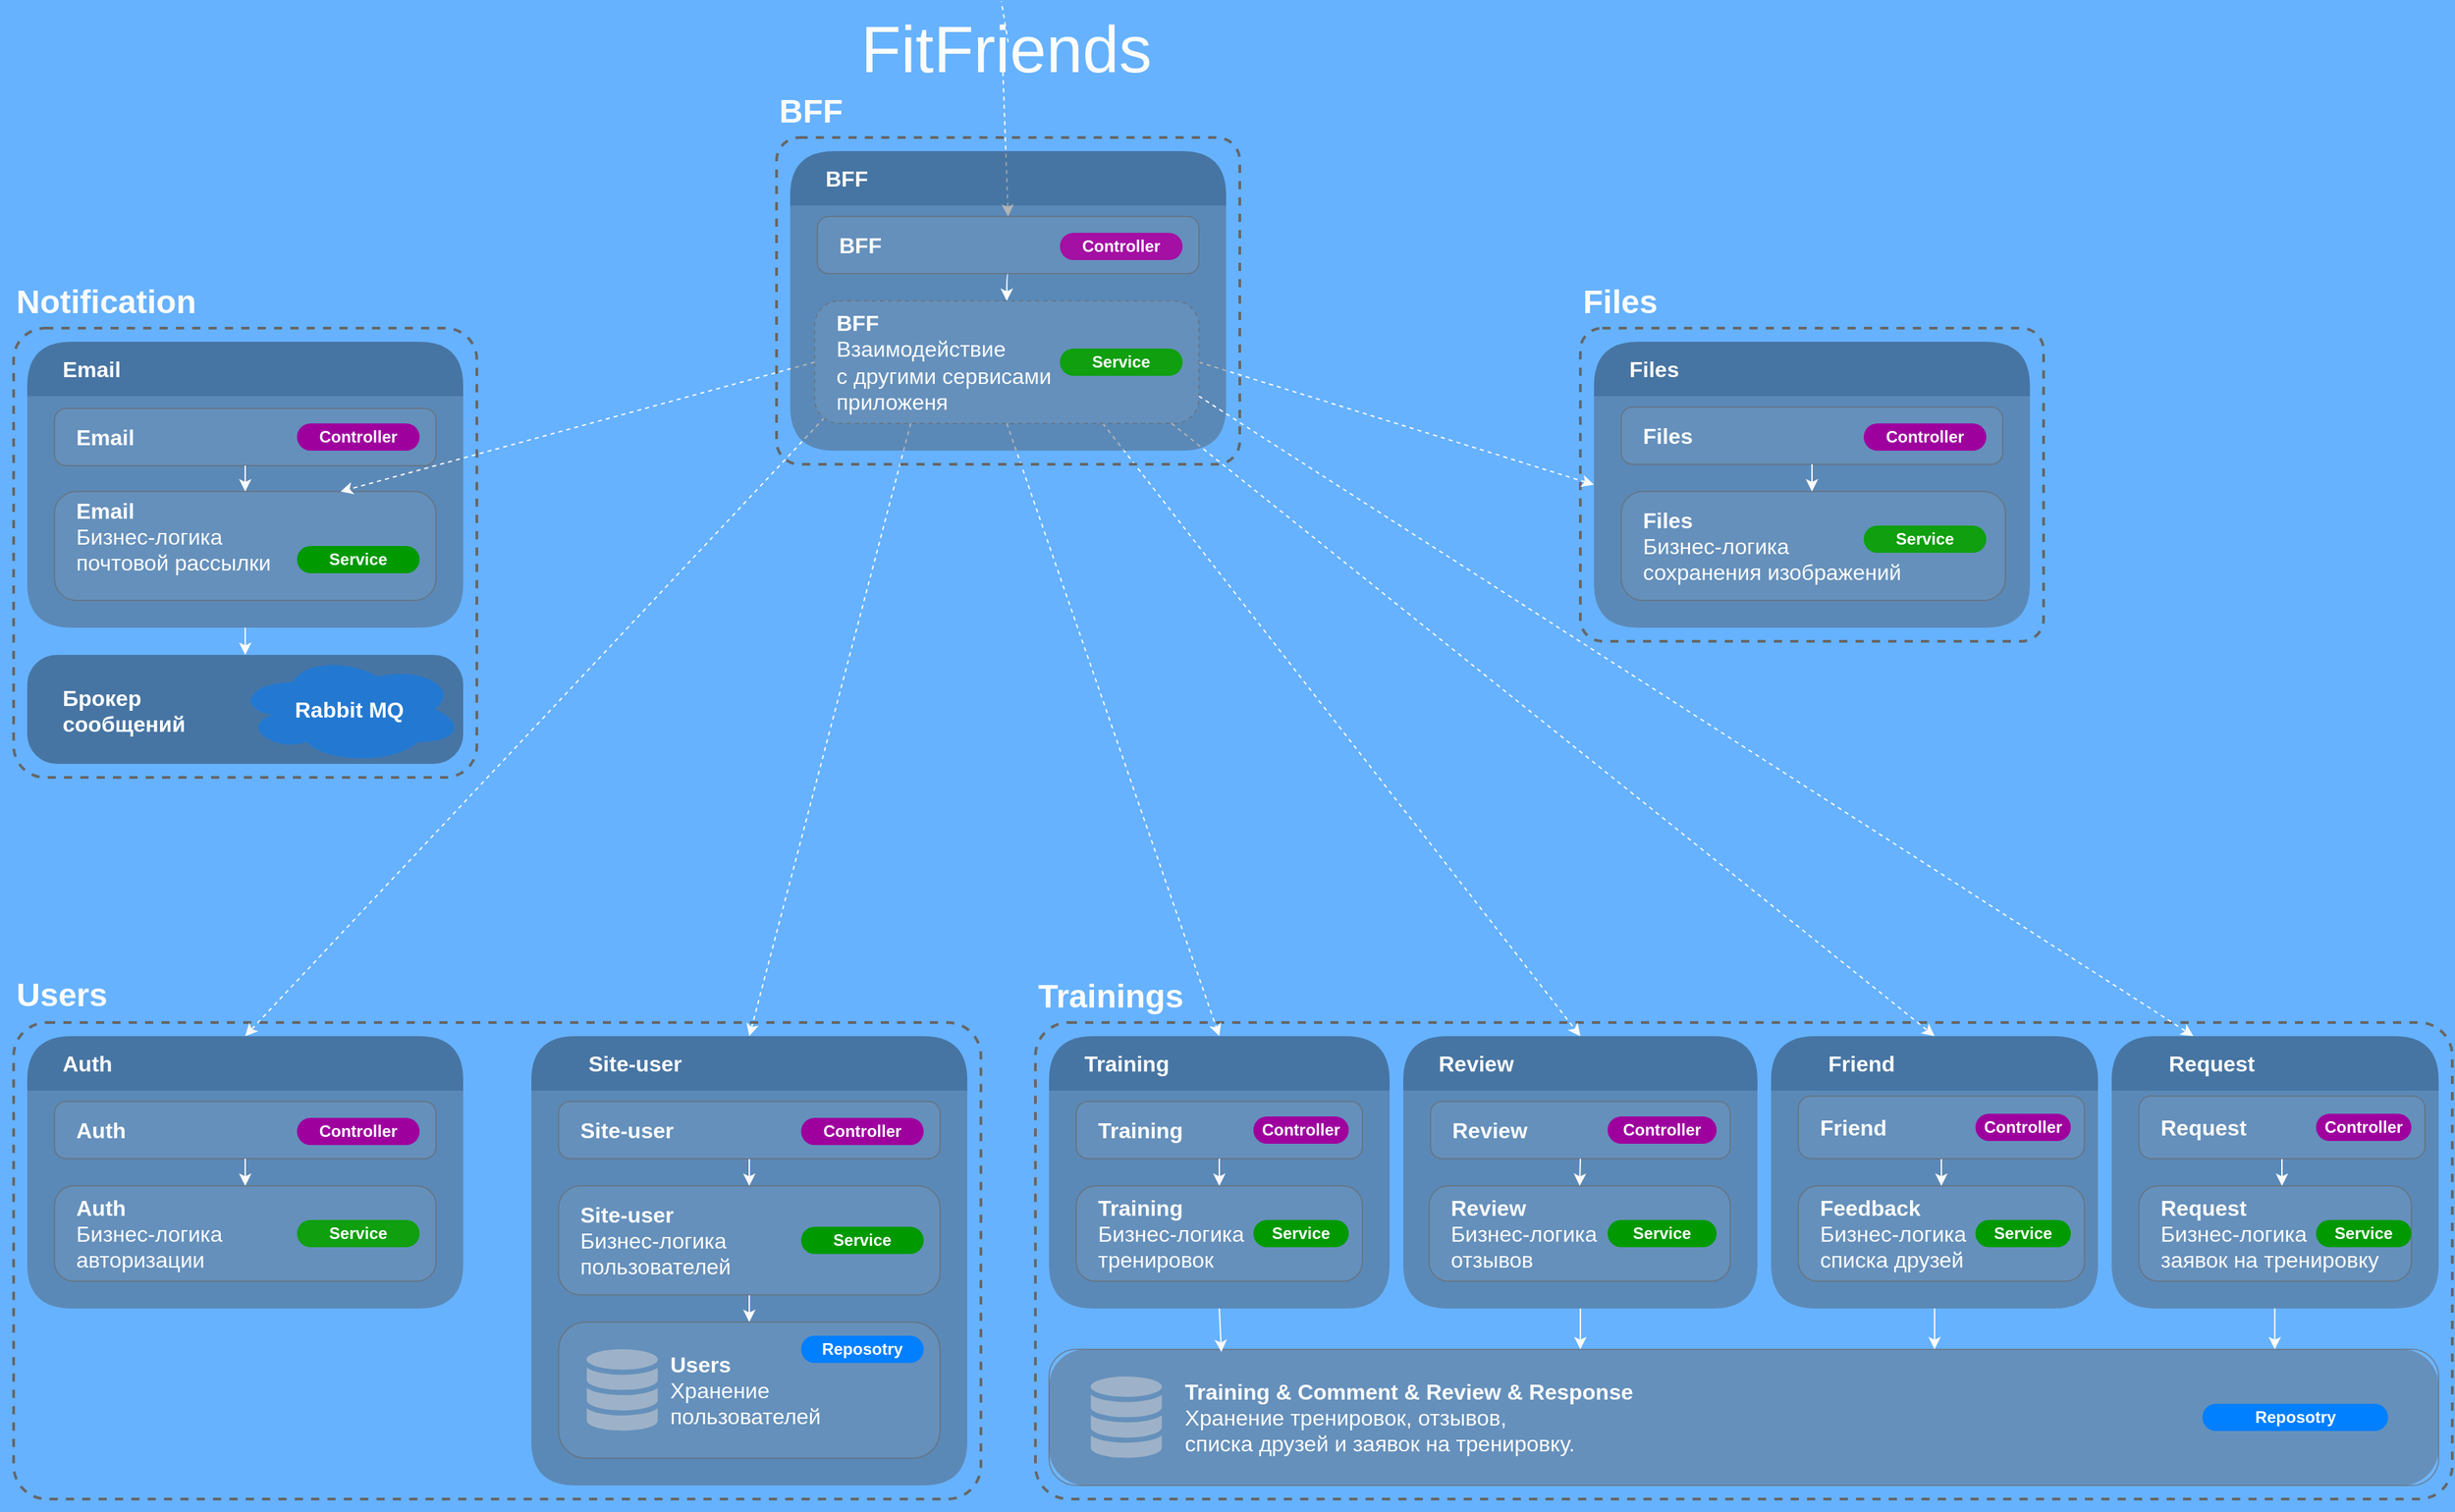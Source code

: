 <mxfile version="20.5.3" type="embed"><diagram id="QVUzid1m6UFfnPe9JsCl" name="Страница 1"><mxGraphModel dx="1214" dy="725" grid="1" gridSize="10" guides="1" tooltips="1" connect="1" arrows="1" fold="1" page="1" pageScale="1" pageWidth="827" pageHeight="1169" background="#66B2FF" math="0" shadow="0"><root><mxCell id="0"/><mxCell id="1" parent="0"/><mxCell id="qlJqQ7ePNrHaWUw7kzsz-60" value="" style="rounded=1;whiteSpace=wrap;html=1;dashed=1;arcSize=7;shadow=0;fillColor=none;strokeColor=#666666;fillOpacity=20;strokeWidth=2;" parent="1" vertex="1"><mxGeometry x="1520" y="330" width="340" height="230" as="geometry"/></mxCell><mxCell id="qlJqQ7ePNrHaWUw7kzsz-31" value="" style="rounded=1;whiteSpace=wrap;html=1;dashed=1;arcSize=7;shadow=0;fillColor=none;strokeColor=#666666;fillOpacity=20;strokeWidth=2;" parent="1" vertex="1"><mxGeometry x="1120" y="840" width="1040" height="350" as="geometry"/></mxCell><mxCell id="qlJqQ7ePNrHaWUw7kzsz-33" value="&lt;font style=&quot;font-size: 16px;&quot; color=&quot;#fcfcfc&quot;&gt;Training&lt;/font&gt;" style="swimlane;whiteSpace=wrap;html=1;rounded=1;arcSize=27;startSize=40;swimlaneLine=1;fillOpacity=100;fillStyle=solid;fillColor=#1A1A1A;noLabel=0;container=0;collapsible=0;backgroundOutline=0;comic=0;sketch=0;glass=0;swimlaneFillColor=#4D4D4D;strokeColor=none;opacity=40;shadow=0;align=left;spacingLeft=24;fontColor=default;gradientColor=none;" parent="1" vertex="1"><mxGeometry x="1130" y="850" width="250" height="200" as="geometry"><mxRectangle x="130" y="310" width="140" height="30" as="alternateBounds"/></mxGeometry></mxCell><mxCell id="qlJqQ7ePNrHaWUw7kzsz-37" value="&lt;span style=&quot;font-size: 16px; font-weight: 700;&quot;&gt;Training&lt;/span&gt;&lt;span style=&quot;font-size: 16px;&quot;&gt;&lt;br&gt;Бизнес-логика&lt;br&gt;тренировок&lt;br&gt;&lt;/span&gt;" style="rounded=1;whiteSpace=wrap;html=1;shadow=0;glass=0;comic=0;sketch=0;fillStyle=solid;strokeColor=#696969;fontColor=#FCFCFC;fillColor=#FFFFFF;gradientColor=none;fillOpacity=10;arcSize=20;opacity=60;align=left;spacing=16;" parent="qlJqQ7ePNrHaWUw7kzsz-33" vertex="1"><mxGeometry x="20" y="110" width="210" height="70" as="geometry"/></mxCell><mxCell id="qlJqQ7ePNrHaWUw7kzsz-34" value="&lt;span style=&quot;font-size: 16px; font-weight: 700;&quot;&gt;Training&lt;/span&gt;" style="rounded=1;whiteSpace=wrap;html=1;shadow=0;glass=0;comic=0;sketch=0;fillStyle=solid;strokeColor=#696969;fontColor=#FCFCFC;fillColor=#FFFFFF;gradientColor=none;fillOpacity=10;arcSize=20;opacity=60;align=left;spacing=16;" parent="qlJqQ7ePNrHaWUw7kzsz-33" vertex="1"><mxGeometry x="20" y="48" width="210" height="42" as="geometry"/></mxCell><mxCell id="qlJqQ7ePNrHaWUw7kzsz-35" value="&lt;font size=&quot;1&quot; color=&quot;#ffffff&quot;&gt;&lt;b style=&quot;font-size: 12px;&quot;&gt;Controller&lt;/b&gt;&lt;/font&gt;" style="rounded=1;whiteSpace=wrap;html=1;shadow=0;glass=0;comic=0;sketch=0;fillStyle=solid;strokeColor=none;fillColor=#9E009E;arcSize=50;fillOpacity=100;" parent="qlJqQ7ePNrHaWUw7kzsz-33" vertex="1"><mxGeometry x="150" y="59" width="70" height="20" as="geometry"/></mxCell><mxCell id="qlJqQ7ePNrHaWUw7kzsz-36" value="&lt;font size=&quot;1&quot; color=&quot;#ffffff&quot;&gt;&lt;b style=&quot;font-size: 12px;&quot;&gt;Service&lt;/b&gt;&lt;/font&gt;" style="rounded=1;whiteSpace=wrap;html=1;shadow=0;glass=0;comic=0;sketch=0;fillStyle=solid;strokeColor=none;fillColor=#009900;arcSize=50;fillOpacity=100;" parent="qlJqQ7ePNrHaWUw7kzsz-33" vertex="1"><mxGeometry x="150" y="135" width="70" height="20" as="geometry"/></mxCell><mxCell id="qlJqQ7ePNrHaWUw7kzsz-76" style="edgeStyle=orthogonalEdgeStyle;curved=1;jumpStyle=arc;orthogonalLoop=1;jettySize=auto;html=1;exitX=0.5;exitY=1;exitDx=0;exitDy=0;strokeColor=#FAFAFA;fontSize=16;fontColor=#FFFFFF;" parent="qlJqQ7ePNrHaWUw7kzsz-33" source="qlJqQ7ePNrHaWUw7kzsz-34" target="qlJqQ7ePNrHaWUw7kzsz-37" edge="1"><mxGeometry relative="1" as="geometry"/></mxCell><mxCell id="qlJqQ7ePNrHaWUw7kzsz-11" value="" style="rounded=1;whiteSpace=wrap;html=1;dashed=1;arcSize=7;shadow=0;fillColor=none;strokeColor=#666666;fillOpacity=20;strokeWidth=2;" parent="1" vertex="1"><mxGeometry x="370" y="840" width="710" height="350" as="geometry"/></mxCell><mxCell id="qlJqQ7ePNrHaWUw7kzsz-12" value="&lt;font style=&quot;font-size: 16px;&quot; color=&quot;#fcfcfc&quot;&gt;Auth&lt;/font&gt;" style="swimlane;whiteSpace=wrap;html=1;rounded=1;arcSize=27;startSize=40;swimlaneLine=1;fillOpacity=100;fillStyle=solid;fillColor=#1A1A1A;noLabel=0;container=0;collapsible=0;backgroundOutline=0;comic=0;sketch=0;glass=0;gradientColor=none;swimlaneFillColor=#4D4D4D;strokeColor=none;opacity=40;shadow=0;align=left;spacingLeft=24;" parent="1" vertex="1"><mxGeometry x="380" y="850" width="320" height="200" as="geometry"><mxRectangle x="130" y="310" width="140" height="30" as="alternateBounds"/></mxGeometry></mxCell><mxCell id="qlJqQ7ePNrHaWUw7kzsz-13" value="&lt;font style=&quot;font-size: 16px;&quot;&gt;&lt;b&gt;Auth&lt;/b&gt;&lt;span style=&quot;font-size: 14px;&quot;&gt;&lt;br&gt;&lt;/span&gt;&lt;/font&gt;" style="rounded=1;whiteSpace=wrap;html=1;shadow=0;glass=0;comic=0;sketch=0;fillStyle=solid;strokeColor=#696969;fontColor=#FCFCFC;fillColor=#FFFFFF;gradientColor=none;fillOpacity=10;arcSize=20;opacity=60;align=left;spacing=16;" parent="qlJqQ7ePNrHaWUw7kzsz-12" vertex="1"><mxGeometry x="20" y="48" width="280" height="42" as="geometry"/></mxCell><mxCell id="qlJqQ7ePNrHaWUw7kzsz-14" value="&lt;font size=&quot;1&quot; color=&quot;#ffffff&quot;&gt;&lt;b style=&quot;font-size: 12px;&quot;&gt;Controller&lt;/b&gt;&lt;/font&gt;" style="rounded=1;whiteSpace=wrap;html=1;shadow=0;glass=0;comic=0;sketch=0;fillStyle=solid;strokeColor=none;fillColor=#9E009E;arcSize=50;fillOpacity=100;" parent="qlJqQ7ePNrHaWUw7kzsz-12" vertex="1"><mxGeometry x="198" y="60" width="90" height="20" as="geometry"/></mxCell><mxCell id="qlJqQ7ePNrHaWUw7kzsz-15" value="&lt;font size=&quot;1&quot; color=&quot;#ffffff&quot;&gt;&lt;b style=&quot;font-size: 12px;&quot;&gt;Service&lt;/b&gt;&lt;/font&gt;" style="rounded=1;whiteSpace=wrap;html=1;shadow=0;glass=0;comic=0;sketch=0;fillStyle=solid;strokeColor=none;fillColor=#009900;arcSize=50;fillOpacity=100;" parent="qlJqQ7ePNrHaWUw7kzsz-12" vertex="1"><mxGeometry x="198" y="135" width="90" height="20" as="geometry"/></mxCell><mxCell id="qlJqQ7ePNrHaWUw7kzsz-77" style="edgeStyle=orthogonalEdgeStyle;curved=1;jumpStyle=arc;orthogonalLoop=1;jettySize=auto;html=1;exitX=0.5;exitY=1;exitDx=0;exitDy=0;entryX=0.5;entryY=0;entryDx=0;entryDy=0;strokeColor=#FAFAFA;fontSize=16;fontColor=#FFFFFF;" parent="qlJqQ7ePNrHaWUw7kzsz-12" source="qlJqQ7ePNrHaWUw7kzsz-13" target="qlJqQ7ePNrHaWUw7kzsz-16" edge="1"><mxGeometry relative="1" as="geometry"/></mxCell><mxCell id="qlJqQ7ePNrHaWUw7kzsz-112" style="edgeStyle=orthogonalEdgeStyle;rounded=0;orthogonalLoop=1;jettySize=auto;html=1;exitX=0.5;exitY=1;exitDx=0;exitDy=0;" parent="qlJqQ7ePNrHaWUw7kzsz-12" source="qlJqQ7ePNrHaWUw7kzsz-16" target="qlJqQ7ePNrHaWUw7kzsz-16" edge="1"><mxGeometry relative="1" as="geometry"/></mxCell><mxCell id="qlJqQ7ePNrHaWUw7kzsz-16" value="&lt;font style=&quot;font-size: 16px;&quot;&gt;&lt;b&gt;Auth&lt;/b&gt;&lt;br&gt;Бизнес-логика &lt;br&gt;авторизации&lt;br&gt;&lt;/font&gt;" style="rounded=1;whiteSpace=wrap;html=1;shadow=0;glass=0;comic=0;sketch=0;fillStyle=solid;strokeColor=#696969;fontColor=#FCFCFC;fillColor=#FFFFFF;gradientColor=none;fillOpacity=10;arcSize=20;opacity=60;align=left;spacing=16;" parent="qlJqQ7ePNrHaWUw7kzsz-12" vertex="1"><mxGeometry x="20" y="110" width="280" height="70" as="geometry"/></mxCell><mxCell id="qlJqQ7ePNrHaWUw7kzsz-17" value="&lt;blockquote style=&quot;margin: 0 0 0 40px; border: none; padding: 0px;&quot;&gt;&lt;font style=&quot;font-size: 16px;&quot; color=&quot;#fcfcfc&quot;&gt;Site-user&lt;/font&gt;&lt;/blockquote&gt;" style="swimlane;whiteSpace=wrap;html=1;rounded=1;arcSize=27;startSize=40;swimlaneLine=1;fillOpacity=100;fillStyle=solid;fillColor=#1A1A1A;noLabel=0;container=0;collapsible=0;backgroundOutline=0;comic=0;sketch=0;glass=0;gradientColor=none;swimlaneFillColor=#4D4D4D;strokeColor=none;opacity=40;shadow=0;align=left;" parent="1" vertex="1"><mxGeometry x="750" y="850" width="320" height="330" as="geometry"><mxRectangle x="130" y="310" width="140" height="30" as="alternateBounds"/></mxGeometry></mxCell><mxCell id="qlJqQ7ePNrHaWUw7kzsz-18" style="edgeStyle=orthogonalEdgeStyle;curved=1;jumpStyle=arc;orthogonalLoop=1;jettySize=auto;html=1;exitX=0.5;exitY=1;exitDx=0;exitDy=0;entryX=0.5;entryY=0;entryDx=0;entryDy=0;strokeColor=#FAFAFA;fontSize=16;fontColor=#FFFFFF;" parent="qlJqQ7ePNrHaWUw7kzsz-17" source="qlJqQ7ePNrHaWUw7kzsz-19" target="qlJqQ7ePNrHaWUw7kzsz-22" edge="1"><mxGeometry relative="1" as="geometry"/></mxCell><mxCell id="qlJqQ7ePNrHaWUw7kzsz-19" value="&lt;span style=&quot;font-size: 16px; font-weight: 700;&quot;&gt;Site-user&lt;/span&gt;" style="rounded=1;whiteSpace=wrap;html=1;shadow=0;glass=0;comic=0;sketch=0;fillStyle=solid;strokeColor=#696969;fontColor=#FCFCFC;fillColor=#FFFFFF;gradientColor=none;fillOpacity=10;arcSize=20;opacity=60;align=left;spacing=16;" parent="qlJqQ7ePNrHaWUw7kzsz-17" vertex="1"><mxGeometry x="20" y="48" width="280" height="42" as="geometry"/></mxCell><mxCell id="qlJqQ7ePNrHaWUw7kzsz-20" value="&lt;font size=&quot;1&quot; color=&quot;#ffffff&quot;&gt;&lt;b style=&quot;font-size: 12px;&quot;&gt;Controller&lt;/b&gt;&lt;/font&gt;" style="rounded=1;whiteSpace=wrap;html=1;shadow=0;glass=0;comic=0;sketch=0;fillStyle=solid;strokeColor=none;fillColor=#9E009E;arcSize=50;fillOpacity=100;" parent="qlJqQ7ePNrHaWUw7kzsz-17" vertex="1"><mxGeometry x="198" y="60" width="90" height="20" as="geometry"/></mxCell><mxCell id="qlJqQ7ePNrHaWUw7kzsz-21" style="edgeStyle=orthogonalEdgeStyle;curved=1;jumpStyle=arc;orthogonalLoop=1;jettySize=auto;html=1;exitX=0.5;exitY=1;exitDx=0;exitDy=0;entryX=0.5;entryY=0;entryDx=0;entryDy=0;strokeColor=#FAFAFA;fontSize=16;fontColor=#FFFFFF;" parent="qlJqQ7ePNrHaWUw7kzsz-17" source="qlJqQ7ePNrHaWUw7kzsz-22" target="qlJqQ7ePNrHaWUw7kzsz-25" edge="1"><mxGeometry relative="1" as="geometry"/></mxCell><mxCell id="qlJqQ7ePNrHaWUw7kzsz-22" value="&lt;font style=&quot;font-size: 16px;&quot;&gt;&lt;span style=&quot;font-weight: 700;&quot;&gt;Site-user&lt;/span&gt;&lt;b&gt;&lt;br&gt;&lt;/b&gt;Бизнес-логика &lt;br&gt;пользователей&lt;b&gt;&lt;br&gt;&lt;/b&gt;&lt;/font&gt;" style="rounded=1;whiteSpace=wrap;html=1;shadow=0;glass=0;comic=0;sketch=0;fillStyle=solid;strokeColor=#696969;fontColor=#FCFCFC;fillColor=#FFFFFF;gradientColor=none;fillOpacity=10;arcSize=20;opacity=60;align=left;spacing=16;" parent="qlJqQ7ePNrHaWUw7kzsz-17" vertex="1"><mxGeometry x="20" y="110" width="280" height="80" as="geometry"/></mxCell><mxCell id="qlJqQ7ePNrHaWUw7kzsz-23" value="&lt;font color=&quot;#ffffff&quot;&gt;&lt;b&gt;Service&lt;/b&gt;&lt;/font&gt;" style="rounded=1;whiteSpace=wrap;html=1;shadow=0;glass=0;comic=0;sketch=0;fillStyle=solid;strokeColor=none;fillColor=#009900;arcSize=50;fillOpacity=100;" parent="qlJqQ7ePNrHaWUw7kzsz-17" vertex="1"><mxGeometry x="198" y="140" width="90" height="20" as="geometry"/></mxCell><mxCell id="qlJqQ7ePNrHaWUw7kzsz-24" value="" style="group" parent="qlJqQ7ePNrHaWUw7kzsz-17" vertex="1" connectable="0"><mxGeometry x="20" y="210" width="280" height="100" as="geometry"/></mxCell><mxCell id="qlJqQ7ePNrHaWUw7kzsz-25" value="&lt;blockquote style=&quot;margin: 0 0 0 40px; border: none; padding: 0px;&quot;&gt;&lt;blockquote style=&quot;margin: 0 0 0 40px; border: none; padding: 0px;&quot;&gt;&lt;font style=&quot;font-size: 16px;&quot;&gt;&lt;b&gt;Users&lt;/b&gt;&lt;/font&gt;&lt;/blockquote&gt;&lt;blockquote style=&quot;margin: 0 0 0 40px; border: none; padding: 0px;&quot;&gt;&lt;font style=&quot;font-size: 16px;&quot;&gt;Хранение&amp;nbsp;&lt;/font&gt;&lt;/blockquote&gt;&lt;blockquote style=&quot;margin: 0 0 0 40px; border: none; padding: 0px;&quot;&gt;&lt;font style=&quot;font-size: 16px;&quot;&gt;пользователей&lt;/font&gt;&lt;/blockquote&gt;&lt;/blockquote&gt;" style="rounded=1;whiteSpace=wrap;html=1;shadow=0;glass=0;comic=0;sketch=0;fillStyle=solid;strokeColor=#696969;fontColor=#FCFCFC;fillColor=#FFFFFF;gradientColor=none;fillOpacity=10;arcSize=20;opacity=60;align=left;" parent="qlJqQ7ePNrHaWUw7kzsz-24" vertex="1"><mxGeometry width="280" height="100" as="geometry"/></mxCell><mxCell id="qlJqQ7ePNrHaWUw7kzsz-26" value="&lt;font size=&quot;1&quot; color=&quot;#ffffff&quot;&gt;&lt;b style=&quot;font-size: 12px;&quot;&gt;Reposotry&lt;/b&gt;&lt;/font&gt;" style="rounded=1;whiteSpace=wrap;html=1;shadow=0;glass=0;comic=0;sketch=0;fillStyle=solid;strokeColor=none;fillColor=#007FFF;arcSize=50;fillOpacity=100;" parent="qlJqQ7ePNrHaWUw7kzsz-24" vertex="1"><mxGeometry x="178" y="10" width="90" height="20" as="geometry"/></mxCell><mxCell id="qlJqQ7ePNrHaWUw7kzsz-27" value="" style="sketch=0;html=1;aspect=fixed;strokeColor=none;shadow=0;align=center;verticalAlign=top;fillColor=#D6D6D6;shape=mxgraph.gcp2.cloud_monitoring;rounded=1;glass=0;comic=0;fillStyle=solid;strokeWidth=2;fontSize=14;fontColor=#FFFFFF;opacity=50;" parent="qlJqQ7ePNrHaWUw7kzsz-24" vertex="1"><mxGeometry x="20" y="20" width="54" height="60" as="geometry"/></mxCell><mxCell id="qlJqQ7ePNrHaWUw7kzsz-28" style="edgeStyle=orthogonalEdgeStyle;curved=1;jumpStyle=arc;orthogonalLoop=1;jettySize=auto;html=1;exitX=0.5;exitY=1;exitDx=0;exitDy=0;dashed=1;strokeColor=#FAFAFA;fontSize=14;fontColor=#FFFFFF;" parent="1" edge="1"><mxGeometry relative="1" as="geometry"><mxPoint x="915" y="1080" as="sourcePoint"/><mxPoint x="915" y="1080" as="targetPoint"/></mxGeometry></mxCell><mxCell id="qlJqQ7ePNrHaWUw7kzsz-29" style="edgeStyle=orthogonalEdgeStyle;curved=1;jumpStyle=arc;orthogonalLoop=1;jettySize=auto;html=1;exitX=0.5;exitY=1;exitDx=0;exitDy=0;dashed=1;strokeColor=#FAFAFA;fontSize=14;fontColor=#FFFFFF;" parent="1" source="qlJqQ7ePNrHaWUw7kzsz-11" target="qlJqQ7ePNrHaWUw7kzsz-11" edge="1"><mxGeometry relative="1" as="geometry"/></mxCell><mxCell id="qlJqQ7ePNrHaWUw7kzsz-39" value="&lt;blockquote style=&quot;margin: 0 0 0 40px; border: none; padding: 0px;&quot;&gt;&lt;b style=&quot;color: rgb(252, 252, 252); background-color: initial; font-size: 16px;&quot;&gt;Friend&lt;/b&gt;&lt;br&gt;&lt;/blockquote&gt;" style="swimlane;whiteSpace=wrap;html=1;rounded=1;arcSize=27;startSize=40;swimlaneLine=1;fillOpacity=100;fillStyle=solid;fillColor=#1A1A1A;noLabel=0;container=0;collapsible=0;backgroundOutline=0;comic=0;sketch=0;glass=0;gradientColor=none;swimlaneFillColor=#4D4D4D;strokeColor=none;opacity=40;shadow=0;align=left;" parent="1" vertex="1"><mxGeometry x="1660" y="850" width="240" height="200" as="geometry"><mxRectangle x="130" y="310" width="140" height="30" as="alternateBounds"/></mxGeometry></mxCell><mxCell id="qlJqQ7ePNrHaWUw7kzsz-44" value="&lt;b style=&quot;border-color: var(--border-color); background-color: initial; font-size: 16px;&quot;&gt;Feedback&lt;/b&gt;&lt;span style=&quot;font-size: 16px;&quot;&gt;&lt;br&gt;Бизнес-логика &lt;br&gt;списка друзей&lt;br&gt;&lt;/span&gt;" style="rounded=1;whiteSpace=wrap;html=1;shadow=0;glass=0;comic=0;sketch=0;fillStyle=solid;strokeColor=#696969;fontColor=#FCFCFC;fillColor=#FFFFFF;gradientColor=none;fillOpacity=10;arcSize=20;opacity=60;align=left;spacing=16;" parent="qlJqQ7ePNrHaWUw7kzsz-39" vertex="1"><mxGeometry x="20" y="110" width="210" height="70" as="geometry"/></mxCell><mxCell id="qlJqQ7ePNrHaWUw7kzsz-40" style="edgeStyle=orthogonalEdgeStyle;curved=1;jumpStyle=arc;orthogonalLoop=1;jettySize=auto;html=1;exitX=0.5;exitY=1;exitDx=0;exitDy=0;strokeColor=#FAFAFA;fontSize=16;fontColor=#FFFFFF;" parent="qlJqQ7ePNrHaWUw7kzsz-39" source="qlJqQ7ePNrHaWUw7kzsz-41" target="qlJqQ7ePNrHaWUw7kzsz-44" edge="1"><mxGeometry relative="1" as="geometry"/></mxCell><mxCell id="qlJqQ7ePNrHaWUw7kzsz-41" value="&lt;font style=&quot;font-size: 14px;&quot;&gt;&lt;b style=&quot;background-color: initial; font-size: 16px;&quot;&gt;Friend&lt;/b&gt;&lt;br&gt;&lt;/font&gt;" style="rounded=1;whiteSpace=wrap;html=1;shadow=0;glass=0;comic=0;sketch=0;fillStyle=solid;strokeColor=#696969;fontColor=#FCFCFC;fillColor=#FFFFFF;gradientColor=none;fillOpacity=10;arcSize=20;opacity=60;align=left;spacing=16;" parent="qlJqQ7ePNrHaWUw7kzsz-39" vertex="1"><mxGeometry x="20" y="44" width="210" height="46" as="geometry"/></mxCell><mxCell id="qlJqQ7ePNrHaWUw7kzsz-42" value="&lt;font size=&quot;1&quot; color=&quot;#ffffff&quot;&gt;&lt;b style=&quot;font-size: 12px;&quot;&gt;Controller&lt;/b&gt;&lt;/font&gt;" style="rounded=1;whiteSpace=wrap;html=1;shadow=0;glass=0;comic=0;sketch=0;fillStyle=solid;strokeColor=none;fillColor=#9E009E;arcSize=50;fillOpacity=100;" parent="qlJqQ7ePNrHaWUw7kzsz-39" vertex="1"><mxGeometry x="150" y="57" width="70" height="20" as="geometry"/></mxCell><mxCell id="qlJqQ7ePNrHaWUw7kzsz-43" value="&lt;font size=&quot;1&quot; color=&quot;#ffffff&quot;&gt;&lt;b style=&quot;font-size: 12px;&quot;&gt;Service&lt;/b&gt;&lt;/font&gt;" style="rounded=1;whiteSpace=wrap;html=1;shadow=0;glass=0;comic=0;sketch=0;fillStyle=solid;strokeColor=none;fillColor=#009900;arcSize=50;fillOpacity=100;" parent="qlJqQ7ePNrHaWUw7kzsz-39" vertex="1"><mxGeometry x="150" y="135" width="70" height="20" as="geometry"/></mxCell><mxCell id="qlJqQ7ePNrHaWUw7kzsz-45" style="edgeStyle=orthogonalEdgeStyle;curved=1;jumpStyle=arc;orthogonalLoop=1;jettySize=auto;html=1;exitX=0.5;exitY=1;exitDx=0;exitDy=0;dashed=1;strokeColor=#FAFAFA;fontSize=14;fontColor=#FFFFFF;" parent="1" edge="1"><mxGeometry relative="1" as="geometry"><mxPoint x="1665" y="1080" as="sourcePoint"/><mxPoint x="1665" y="1080" as="targetPoint"/></mxGeometry></mxCell><mxCell id="qlJqQ7ePNrHaWUw7kzsz-46" style="edgeStyle=orthogonalEdgeStyle;curved=1;jumpStyle=arc;orthogonalLoop=1;jettySize=auto;html=1;exitX=0.5;exitY=1;exitDx=0;exitDy=0;dashed=1;strokeColor=#FAFAFA;fontSize=14;fontColor=#FFFFFF;" parent="1" edge="1"><mxGeometry relative="1" as="geometry"><mxPoint x="1450" y="1170" as="sourcePoint"/><mxPoint x="1450" y="1170" as="targetPoint"/></mxGeometry></mxCell><mxCell id="qlJqQ7ePNrHaWUw7kzsz-47" value="&lt;font color=&quot;#fcfcfc&quot;&gt;&lt;span style=&quot;font-size: 24px;&quot;&gt;&lt;b&gt;Trainings&lt;/b&gt;&lt;/span&gt;&lt;/font&gt;" style="text;whiteSpace=wrap;html=1;fontSize=14;fontColor=#FFFFFF;" parent="1" vertex="1"><mxGeometry x="1120" y="800" width="110" height="40" as="geometry"/></mxCell><mxCell id="qlJqQ7ePNrHaWUw7kzsz-48" value="" style="group;arcSize=27;fillColor=#4D4D4D;rounded=1;fillStyle=solid;align=left;verticalAlign=middle;fontStyle=1;startSize=40;comic=0;sketch=0;glass=0;swimlaneFillColor=#4D4D4D;opacity=40;shadow=0;" parent="1" vertex="1" connectable="0"><mxGeometry x="1130" y="1080" width="1020" height="100" as="geometry"/></mxCell><mxCell id="qlJqQ7ePNrHaWUw7kzsz-49" value="&lt;blockquote style=&quot;margin: 0 0 0 40px; border: none; padding: 0px;&quot;&gt;&lt;blockquote style=&quot;margin: 0 0 0 40px; border: none; padding: 0px;&quot;&gt;&lt;span style=&quot;font-size: 16px;&quot;&gt;&lt;b&gt;&amp;nbsp; &amp;nbsp;&amp;nbsp;&lt;/b&gt;&lt;/span&gt;&lt;span style=&quot;font-size: 16px; font-weight: 700;&quot;&gt;Training&amp;nbsp;&lt;/span&gt;&lt;span style=&quot;font-size: 16px;&quot;&gt;&lt;b&gt;&amp;amp; Comment &amp;amp;&amp;nbsp;&lt;/b&gt;&lt;/span&gt;&lt;b style=&quot;background-color: initial; font-size: 16px;&quot;&gt;Review &amp;amp;&amp;nbsp;&lt;/b&gt;&lt;span style=&quot;font-size: 16px; font-weight: 700; background-color: initial;&quot;&gt;Response&lt;/span&gt;&lt;/blockquote&gt;&lt;blockquote style=&quot;margin: 0 0 0 40px; border: none; padding: 0px;&quot;&gt;&lt;span style=&quot;font-size: 16px; background-color: initial;&quot;&gt;&amp;nbsp; &amp;nbsp; Хранение тренировок, отзывов,&lt;/span&gt;&lt;/blockquote&gt;&lt;blockquote style=&quot;margin: 0 0 0 40px; border: none; padding: 0px;&quot;&gt;&lt;span style=&quot;font-size: 16px;&quot;&gt;&amp;nbsp; &amp;nbsp; списка друзей и заявок на тренировку.&lt;/span&gt;&lt;br&gt;&lt;/blockquote&gt;&lt;/blockquote&gt;" style="rounded=1;whiteSpace=wrap;html=1;shadow=0;glass=0;comic=0;sketch=0;fillStyle=solid;strokeColor=#696969;fontColor=#FCFCFC;fillColor=#FFFFFF;gradientColor=none;fillOpacity=10;arcSize=20;opacity=60;align=left;" parent="qlJqQ7ePNrHaWUw7kzsz-48" vertex="1"><mxGeometry width="1020.0" height="100" as="geometry"/></mxCell><mxCell id="qlJqQ7ePNrHaWUw7kzsz-50" value="" style="sketch=0;html=1;aspect=fixed;strokeColor=none;shadow=0;align=center;verticalAlign=top;fillColor=#D6D6D6;shape=mxgraph.gcp2.cloud_monitoring;rounded=1;glass=0;comic=0;fillStyle=solid;strokeWidth=2;fontSize=14;fontColor=#FFFFFF;opacity=50;" parent="qlJqQ7ePNrHaWUw7kzsz-48" vertex="1"><mxGeometry x="29.994" y="20" width="54.0" height="60" as="geometry"/></mxCell><mxCell id="qlJqQ7ePNrHaWUw7kzsz-51" value="&lt;font size=&quot;1&quot; color=&quot;#ffffff&quot;&gt;&lt;b style=&quot;font-size: 12px;&quot;&gt;Reposotry&lt;/b&gt;&lt;/font&gt;" style="rounded=1;whiteSpace=wrap;html=1;shadow=0;glass=0;comic=0;sketch=0;fillStyle=solid;strokeColor=none;fillColor=#007FFF;arcSize=50;fillOpacity=100;" parent="qlJqQ7ePNrHaWUw7kzsz-48" vertex="1"><mxGeometry x="846.603" y="40" width="136.29" height="20" as="geometry"/></mxCell><mxCell id="qlJqQ7ePNrHaWUw7kzsz-52" value="" style="rounded=1;whiteSpace=wrap;html=1;dashed=1;arcSize=7;shadow=0;fillColor=none;strokeColor=#666666;fillOpacity=20;strokeWidth=2;" parent="1" vertex="1"><mxGeometry x="370" y="330" width="340" height="330" as="geometry"/></mxCell><mxCell id="qlJqQ7ePNrHaWUw7kzsz-53" value="&lt;font style=&quot;font-size: 16px;&quot; color=&quot;#fcfcfc&quot;&gt;Email&lt;/font&gt;" style="swimlane;whiteSpace=wrap;html=1;rounded=1;arcSize=27;startSize=40;swimlaneLine=1;fillOpacity=100;fillStyle=solid;fillColor=#1A1A1A;noLabel=0;container=0;collapsible=0;backgroundOutline=0;comic=0;sketch=0;glass=0;gradientColor=none;swimlaneFillColor=#4D4D4D;strokeColor=none;opacity=40;shadow=0;align=left;spacingLeft=24;" parent="1" vertex="1"><mxGeometry x="380" y="340" width="320" height="210" as="geometry"><mxRectangle x="130" y="310" width="140" height="30" as="alternateBounds"/></mxGeometry></mxCell><mxCell id="qlJqQ7ePNrHaWUw7kzsz-57" value="&lt;font style=&quot;font-size: 16px;&quot;&gt;&lt;b&gt;Email&lt;/b&gt;&lt;br&gt;Бизнес-логика &lt;br&gt;почтовой рассылки&lt;br&gt;&lt;/font&gt;&lt;blockquote style=&quot;margin: 0 0 0 40px; border: none; padding: 0px;&quot;&gt;&lt;br&gt;&lt;/blockquote&gt;" style="rounded=1;whiteSpace=wrap;html=1;shadow=0;glass=0;comic=0;sketch=0;fillStyle=solid;strokeColor=#696969;fontColor=#FCFCFC;fillColor=#FFFFFF;gradientColor=none;fillOpacity=10;arcSize=20;opacity=60;align=left;spacing=16;" parent="qlJqQ7ePNrHaWUw7kzsz-53" vertex="1"><mxGeometry x="20" y="110" width="280" height="80" as="geometry"/></mxCell><mxCell id="qlJqQ7ePNrHaWUw7kzsz-54" value="&lt;span style=&quot;font-size: 16px;&quot;&gt;&lt;b&gt;Email&lt;/b&gt;&lt;/span&gt;" style="rounded=1;whiteSpace=wrap;html=1;shadow=0;glass=0;comic=0;sketch=0;fillStyle=solid;strokeColor=#696969;fontColor=#FCFCFC;fillColor=#FFFFFF;gradientColor=none;fillOpacity=10;arcSize=20;opacity=60;align=left;spacing=16;" parent="qlJqQ7ePNrHaWUw7kzsz-53" vertex="1"><mxGeometry x="20" y="49" width="280" height="42" as="geometry"/></mxCell><mxCell id="qlJqQ7ePNrHaWUw7kzsz-55" value="&lt;font size=&quot;1&quot; color=&quot;#ffffff&quot;&gt;&lt;b style=&quot;font-size: 12px;&quot;&gt;Controller&lt;/b&gt;&lt;/font&gt;" style="rounded=1;whiteSpace=wrap;html=1;shadow=0;glass=0;comic=0;sketch=0;fillStyle=solid;strokeColor=none;fillColor=#9E009E;arcSize=50;fillOpacity=100;" parent="qlJqQ7ePNrHaWUw7kzsz-53" vertex="1"><mxGeometry x="198" y="60" width="90" height="20" as="geometry"/></mxCell><mxCell id="qlJqQ7ePNrHaWUw7kzsz-56" value="&lt;font size=&quot;1&quot; color=&quot;#ffffff&quot;&gt;&lt;b style=&quot;font-size: 12px;&quot;&gt;Service&lt;/b&gt;&lt;/font&gt;" style="rounded=1;whiteSpace=wrap;html=1;shadow=0;glass=0;comic=0;sketch=0;fillStyle=solid;strokeColor=none;fillColor=#009900;arcSize=50;fillOpacity=100;" parent="qlJqQ7ePNrHaWUw7kzsz-53" vertex="1"><mxGeometry x="198" y="150" width="90" height="20" as="geometry"/></mxCell><mxCell id="qlJqQ7ePNrHaWUw7kzsz-75" style="edgeStyle=orthogonalEdgeStyle;curved=1;jumpStyle=arc;orthogonalLoop=1;jettySize=auto;html=1;exitX=0.5;exitY=1;exitDx=0;exitDy=0;strokeColor=#FAFAFA;fontSize=16;fontColor=#FFFFFF;" parent="qlJqQ7ePNrHaWUw7kzsz-53" source="qlJqQ7ePNrHaWUw7kzsz-54" target="qlJqQ7ePNrHaWUw7kzsz-57" edge="1"><mxGeometry relative="1" as="geometry"/></mxCell><mxCell id="qlJqQ7ePNrHaWUw7kzsz-58" style="edgeStyle=orthogonalEdgeStyle;curved=1;jumpStyle=arc;orthogonalLoop=1;jettySize=auto;html=1;exitX=0.5;exitY=1;exitDx=0;exitDy=0;dashed=1;strokeColor=#FAFAFA;fontSize=14;fontColor=#FFFFFF;" parent="1" edge="1"><mxGeometry relative="1" as="geometry"><mxPoint x="1930" y="1130" as="sourcePoint"/><mxPoint x="1930" y="1130" as="targetPoint"/></mxGeometry></mxCell><mxCell id="qlJqQ7ePNrHaWUw7kzsz-59" value="&lt;font color=&quot;#fcfcfc&quot;&gt;&lt;span style=&quot;font-size: 24px;&quot;&gt;&lt;b&gt;Notification&lt;/b&gt;&lt;/span&gt;&lt;/font&gt;" style="text;whiteSpace=wrap;html=1;fontSize=14;fontColor=#FFFFFF;" parent="1" vertex="1"><mxGeometry x="370" y="290" width="70" height="40" as="geometry"/></mxCell><mxCell id="qlJqQ7ePNrHaWUw7kzsz-61" value="&lt;font style=&quot;font-size: 16px;&quot; color=&quot;#fcfcfc&quot;&gt;Files&lt;/font&gt;" style="swimlane;whiteSpace=wrap;html=1;rounded=1;arcSize=27;startSize=40;swimlaneLine=1;fillOpacity=100;fillStyle=solid;fillColor=#1A1A1A;noLabel=0;container=0;collapsible=0;backgroundOutline=0;comic=0;sketch=0;glass=0;gradientColor=none;swimlaneFillColor=#4D4D4D;strokeColor=none;opacity=40;shadow=0;align=left;spacingLeft=24;" parent="1" vertex="1"><mxGeometry x="1530" y="340" width="320" height="210" as="geometry"><mxRectangle x="130" y="310" width="140" height="30" as="alternateBounds"/></mxGeometry></mxCell><mxCell id="qlJqQ7ePNrHaWUw7kzsz-62" value="&lt;span style=&quot;font-size: 16px;&quot;&gt;&lt;b&gt;Files&lt;/b&gt;&lt;/span&gt;" style="rounded=1;whiteSpace=wrap;html=1;shadow=0;glass=0;comic=0;sketch=0;fillStyle=solid;strokeColor=#696969;fontColor=#FCFCFC;fillColor=#FFFFFF;gradientColor=none;fillOpacity=10;arcSize=20;opacity=60;align=left;spacing=16;" parent="qlJqQ7ePNrHaWUw7kzsz-61" vertex="1"><mxGeometry x="20" y="48" width="280" height="42" as="geometry"/></mxCell><mxCell id="qlJqQ7ePNrHaWUw7kzsz-63" value="&lt;font size=&quot;1&quot; color=&quot;#ffffff&quot;&gt;&lt;b style=&quot;font-size: 12px;&quot;&gt;Controller&lt;/b&gt;&lt;/font&gt;" style="rounded=1;whiteSpace=wrap;html=1;shadow=0;glass=0;comic=0;sketch=0;fillStyle=solid;strokeColor=none;fillColor=#9E009E;arcSize=50;fillOpacity=100;" parent="qlJqQ7ePNrHaWUw7kzsz-61" vertex="1"><mxGeometry x="198" y="60" width="90" height="20" as="geometry"/></mxCell><mxCell id="qlJqQ7ePNrHaWUw7kzsz-64" value="&lt;font size=&quot;1&quot; color=&quot;#ffffff&quot;&gt;&lt;b style=&quot;font-size: 12px;&quot;&gt;Service&lt;/b&gt;&lt;/font&gt;" style="rounded=1;whiteSpace=wrap;html=1;shadow=0;glass=0;comic=0;sketch=0;fillStyle=solid;strokeColor=none;fillColor=#009900;arcSize=50;fillOpacity=100;" parent="qlJqQ7ePNrHaWUw7kzsz-61" vertex="1"><mxGeometry x="198" y="135" width="90" height="20" as="geometry"/></mxCell><mxCell id="qlJqQ7ePNrHaWUw7kzsz-65" value="&lt;font style=&quot;font-size: 16px;&quot;&gt;&lt;b&gt;Files&lt;/b&gt;&lt;br&gt;Бизнес-логика &lt;br&gt;сохранения изображений&lt;br&gt;&lt;/font&gt;" style="rounded=1;whiteSpace=wrap;html=1;shadow=0;glass=0;comic=0;sketch=0;fillStyle=solid;strokeColor=#696969;fontColor=#FCFCFC;fillColor=#FFFFFF;gradientColor=none;fillOpacity=10;arcSize=20;opacity=60;align=left;spacing=16;" parent="1" vertex="1"><mxGeometry x="1550" y="450" width="282" height="80" as="geometry"/></mxCell><mxCell id="qlJqQ7ePNrHaWUw7kzsz-66" style="edgeStyle=orthogonalEdgeStyle;curved=1;jumpStyle=arc;orthogonalLoop=1;jettySize=auto;html=1;exitX=0.5;exitY=1;exitDx=0;exitDy=0;dashed=1;strokeColor=#FAFAFA;fontSize=14;fontColor=#FFFFFF;" parent="1" edge="1"><mxGeometry relative="1" as="geometry"><mxPoint x="540" y="290" as="sourcePoint"/><mxPoint x="540" y="290" as="targetPoint"/></mxGeometry></mxCell><mxCell id="qlJqQ7ePNrHaWUw7kzsz-67" value="&lt;font color=&quot;#fcfcfc&quot;&gt;&lt;span style=&quot;font-size: 24px;&quot;&gt;&lt;b&gt;Files&lt;/b&gt;&lt;/span&gt;&lt;/font&gt;" style="text;whiteSpace=wrap;html=1;fontSize=14;fontColor=#FFFFFF;" parent="1" vertex="1"><mxGeometry x="1520" y="290" width="70" height="40" as="geometry"/></mxCell><mxCell id="qlJqQ7ePNrHaWUw7kzsz-68" value="" style="endArrow=classic;html=1;dashed=1;strokeColor=#FAFAFA;fontSize=16;fontColor=#FFFFFF;curved=1;jumpStyle=arc;entryX=0.5;entryY=0;entryDx=0;entryDy=0;exitX=0.25;exitY=1;exitDx=0;exitDy=0;" parent="1" source="qlJqQ7ePNrHaWUw7kzsz-97" target="qlJqQ7ePNrHaWUw7kzsz-17" edge="1"><mxGeometry width="50" height="50" relative="1" as="geometry"><mxPoint x="960" y="420" as="sourcePoint"/><mxPoint x="729" y="1152.8" as="targetPoint"/><Array as="points"/></mxGeometry></mxCell><mxCell id="qlJqQ7ePNrHaWUw7kzsz-69" value="" style="endArrow=classic;html=1;dashed=1;strokeColor=#FAFAFA;fontSize=16;fontColor=#FFFFFF;jumpStyle=arc;exitX=0.5;exitY=1;exitDx=0;exitDy=0;rounded=0;entryX=0.5;entryY=0;entryDx=0;entryDy=0;" parent="1" source="qlJqQ7ePNrHaWUw7kzsz-97" target="qlJqQ7ePNrHaWUw7kzsz-33" edge="1"><mxGeometry width="50" height="50" relative="1" as="geometry"><mxPoint x="1209.09" y="960.0" as="sourcePoint"/><mxPoint x="1450" y="842" as="targetPoint"/><Array as="points"/></mxGeometry></mxCell><mxCell id="qlJqQ7ePNrHaWUw7kzsz-70" value="" style="endArrow=classic;html=1;dashed=1;strokeColor=#FAFAFA;fontSize=16;fontColor=#FFFFFF;curved=1;jumpStyle=arc;entryX=0.5;entryY=0;entryDx=0;entryDy=0;" parent="1" target="qlJqQ7ePNrHaWUw7kzsz-39" edge="1"><mxGeometry width="50" height="50" relative="1" as="geometry"><mxPoint x="1220" y="400" as="sourcePoint"/><mxPoint x="1579.0" y="1152.8" as="targetPoint"/></mxGeometry></mxCell><mxCell id="qlJqQ7ePNrHaWUw7kzsz-71" value="" style="endArrow=classic;html=1;dashed=1;strokeColor=#FAFAFA;fontSize=16;fontColor=#FFFFFF;curved=1;jumpStyle=arc;entryX=0.5;entryY=0;entryDx=0;entryDy=0;exitX=0.025;exitY=0.954;exitDx=0;exitDy=0;exitPerimeter=0;" parent="1" source="qlJqQ7ePNrHaWUw7kzsz-97" target="qlJqQ7ePNrHaWUw7kzsz-12" edge="1"><mxGeometry width="50" height="50" relative="1" as="geometry"><mxPoint x="359.09" y="960" as="sourcePoint"/><mxPoint x="359" y="1152.8" as="targetPoint"/><Array as="points"/></mxGeometry></mxCell><mxCell id="qlJqQ7ePNrHaWUw7kzsz-72" value="" style="endArrow=classic;html=1;dashed=1;strokeColor=#FAFAFA;fontSize=16;fontColor=#FFFFFF;jumpStyle=arc;exitX=0;exitY=0.5;exitDx=0;exitDy=0;rounded=0;" parent="1" source="qlJqQ7ePNrHaWUw7kzsz-97" edge="1"><mxGeometry width="50" height="50" relative="1" as="geometry"><mxPoint x="1670" y="818" as="sourcePoint"/><mxPoint x="610" y="450" as="targetPoint"/><Array as="points"/></mxGeometry></mxCell><mxCell id="qlJqQ7ePNrHaWUw7kzsz-73" value="" style="endArrow=classic;html=1;dashed=1;strokeColor=#FAFAFA;fontSize=16;fontColor=#FFFFFF;curved=1;jumpStyle=arc;entryX=0;entryY=0.5;entryDx=0;entryDy=0;exitX=1;exitY=0.5;exitDx=0;exitDy=0;" parent="1" source="qlJqQ7ePNrHaWUw7kzsz-97" target="qlJqQ7ePNrHaWUw7kzsz-61" edge="1"><mxGeometry width="50" height="50" relative="1" as="geometry"><mxPoint x="1100" y="430" as="sourcePoint"/><mxPoint x="1848" y="390" as="targetPoint"/><Array as="points"/></mxGeometry></mxCell><mxCell id="qlJqQ7ePNrHaWUw7kzsz-74" style="edgeStyle=orthogonalEdgeStyle;curved=1;jumpStyle=arc;orthogonalLoop=1;jettySize=auto;html=1;exitX=0.5;exitY=1;exitDx=0;exitDy=0;strokeColor=#FAFAFA;fontSize=16;fontColor=#FFFFFF;" parent="1" source="qlJqQ7ePNrHaWUw7kzsz-62" edge="1"><mxGeometry relative="1" as="geometry"><mxPoint x="1690" y="450" as="targetPoint"/><Array as="points"><mxPoint x="1690" y="440"/><mxPoint x="1690" y="440"/></Array></mxGeometry></mxCell><mxCell id="qlJqQ7ePNrHaWUw7kzsz-88" style="edgeStyle=orthogonalEdgeStyle;curved=1;jumpStyle=arc;orthogonalLoop=1;jettySize=auto;html=1;exitX=0.5;exitY=1;exitDx=0;exitDy=0;dashed=1;strokeColor=#FAFAFA;fontSize=14;fontColor=#FFFFFF;" parent="1" edge="1"><mxGeometry relative="1" as="geometry"><mxPoint x="1975" y="1179" as="sourcePoint"/><mxPoint x="1975" y="1179" as="targetPoint"/></mxGeometry></mxCell><mxCell id="qlJqQ7ePNrHaWUw7kzsz-90" value="" style="endArrow=classic;html=1;dashed=1;strokeColor=#FAFAFA;fontSize=16;fontColor=#FFFFFF;curved=1;jumpStyle=arc;exitX=0.75;exitY=1;exitDx=0;exitDy=0;entryX=0.5;entryY=0;entryDx=0;entryDy=0;" parent="1" source="qlJqQ7ePNrHaWUw7kzsz-97" target="qlJqQ7ePNrHaWUw7kzsz-79" edge="1"><mxGeometry width="50" height="50" relative="1" as="geometry"><mxPoint x="950" y="410" as="sourcePoint"/><mxPoint x="2190" y="1014" as="targetPoint"/></mxGeometry></mxCell><mxCell id="qlJqQ7ePNrHaWUw7kzsz-92" value="" style="rounded=1;whiteSpace=wrap;html=1;dashed=1;arcSize=7;shadow=0;fillColor=none;strokeColor=#666666;fillOpacity=20;strokeWidth=2;" parent="1" vertex="1"><mxGeometry x="930" y="190" width="340" height="240" as="geometry"/></mxCell><mxCell id="qlJqQ7ePNrHaWUw7kzsz-98" style="edgeStyle=orthogonalEdgeStyle;curved=1;jumpStyle=arc;orthogonalLoop=1;jettySize=auto;html=1;exitX=0.5;exitY=1;exitDx=0;exitDy=0;dashed=1;strokeColor=#FAFAFA;fontSize=14;fontColor=#FFFFFF;" parent="1" source="qlJqQ7ePNrHaWUw7kzsz-92" target="qlJqQ7ePNrHaWUw7kzsz-92" edge="1"><mxGeometry relative="1" as="geometry"/></mxCell><mxCell id="qlJqQ7ePNrHaWUw7kzsz-99" value="&lt;font color=&quot;#fcfcfc&quot;&gt;&lt;span style=&quot;font-size: 24px;&quot;&gt;&lt;b&gt;BFF&lt;/b&gt;&lt;/span&gt;&lt;/font&gt;" style="text;whiteSpace=wrap;html=1;fontSize=14;fontColor=#FFFFFF;" parent="1" vertex="1"><mxGeometry x="930" y="150" width="70" height="40" as="geometry"/></mxCell><mxCell id="qlJqQ7ePNrHaWUw7kzsz-100" value="" style="endArrow=classic;html=1;dashed=1;strokeColor=#FAFAFA;fontSize=16;fontColor=#FFFFFF;curved=1;jumpStyle=arc;entryX=0.5;entryY=0;entryDx=0;entryDy=0;startArrow=none;" parent="1" target="qlJqQ7ePNrHaWUw7kzsz-94" edge="1" source="qlJqQ7ePNrHaWUw7kzsz-102"><mxGeometry width="50" height="50" relative="1" as="geometry"><mxPoint x="1100" y="120" as="sourcePoint"/><mxPoint x="1242" y="320" as="targetPoint"/></mxGeometry></mxCell><mxCell id="qlJqQ7ePNrHaWUw7kzsz-107" style="edgeStyle=orthogonalEdgeStyle;rounded=0;orthogonalLoop=1;jettySize=auto;html=1;exitX=0.5;exitY=1;exitDx=0;exitDy=0;" parent="1" edge="1"><mxGeometry relative="1" as="geometry"><mxPoint x="1975" y="1179" as="sourcePoint"/><mxPoint x="1975" y="1179" as="targetPoint"/></mxGeometry></mxCell><mxCell id="qlJqQ7ePNrHaWUw7kzsz-79" value="&lt;font color=&quot;#fcfcfc&quot;&gt;&lt;span style=&quot;font-size: 16px;&quot;&gt;Review&lt;/span&gt;&lt;/font&gt;" style="swimlane;whiteSpace=wrap;html=1;rounded=1;arcSize=27;startSize=40;swimlaneLine=1;fillOpacity=100;fillStyle=solid;fillColor=#1A1A1A;noLabel=0;container=0;collapsible=0;backgroundOutline=0;comic=0;sketch=0;glass=0;gradientColor=none;swimlaneFillColor=#4D4D4D;strokeColor=none;opacity=40;shadow=0;align=left;spacingLeft=24;" parent="1" vertex="1"><mxGeometry x="1390" y="850" width="260" height="200" as="geometry"><mxRectangle x="130" y="310" width="140" height="30" as="alternateBounds"/></mxGeometry></mxCell><mxCell id="qlJqQ7ePNrHaWUw7kzsz-87" value="&lt;font style=&quot;&quot;&gt;&lt;span style=&quot;font-size: 16px;&quot;&gt;&lt;b&gt;Review&lt;/b&gt;&lt;/span&gt;&lt;br&gt;&lt;span style=&quot;font-size: 16px;&quot;&gt;Бизнес-логика &lt;/span&gt;&lt;br&gt;&lt;span style=&quot;font-size: 16px;&quot;&gt;отзывов&lt;/span&gt;&lt;br&gt;&lt;/font&gt;" style="rounded=1;whiteSpace=wrap;html=1;shadow=0;glass=0;comic=0;sketch=0;fillStyle=solid;strokeColor=#696969;fontColor=#FCFCFC;fillColor=#FFFFFF;gradientColor=none;fillOpacity=10;arcSize=20;opacity=60;align=left;spacing=16;" parent="qlJqQ7ePNrHaWUw7kzsz-79" vertex="1"><mxGeometry x="19" y="110" width="221" height="70" as="geometry"/></mxCell><mxCell id="qlJqQ7ePNrHaWUw7kzsz-80" value="&lt;span style=&quot;font-size: 16px;&quot;&gt;&lt;b&gt;Review&lt;/b&gt;&lt;/span&gt;" style="rounded=1;whiteSpace=wrap;html=1;shadow=0;glass=0;comic=0;sketch=0;fillStyle=solid;strokeColor=#696969;fontColor=#FCFCFC;fillColor=#FFFFFF;gradientColor=none;fillOpacity=10;arcSize=20;opacity=60;align=left;spacing=16;" parent="qlJqQ7ePNrHaWUw7kzsz-79" vertex="1"><mxGeometry x="20" y="48" width="220" height="42" as="geometry"/></mxCell><mxCell id="qlJqQ7ePNrHaWUw7kzsz-81" value="&lt;font size=&quot;1&quot; color=&quot;#ffffff&quot;&gt;&lt;b style=&quot;font-size: 12px;&quot;&gt;Controller&lt;/b&gt;&lt;/font&gt;" style="rounded=1;whiteSpace=wrap;html=1;shadow=0;glass=0;comic=0;sketch=0;fillStyle=solid;strokeColor=none;fillColor=#9E009E;arcSize=50;fillOpacity=100;" parent="qlJqQ7ePNrHaWUw7kzsz-79" vertex="1"><mxGeometry x="150" y="59" width="80" height="20" as="geometry"/></mxCell><mxCell id="qlJqQ7ePNrHaWUw7kzsz-82" value="&lt;font size=&quot;1&quot; color=&quot;#ffffff&quot;&gt;&lt;b style=&quot;font-size: 12px;&quot;&gt;Service&lt;/b&gt;&lt;/font&gt;" style="rounded=1;whiteSpace=wrap;html=1;shadow=0;glass=0;comic=0;sketch=0;fillStyle=solid;strokeColor=none;fillColor=#009900;arcSize=50;fillOpacity=100;" parent="qlJqQ7ePNrHaWUw7kzsz-79" vertex="1"><mxGeometry x="150" y="135" width="80" height="20" as="geometry"/></mxCell><mxCell id="qlJqQ7ePNrHaWUw7kzsz-91" style="edgeStyle=orthogonalEdgeStyle;curved=1;jumpStyle=arc;orthogonalLoop=1;jettySize=auto;html=1;exitX=0.5;exitY=1;exitDx=0;exitDy=0;entryX=0.5;entryY=0;entryDx=0;entryDy=0;strokeColor=#FAFAFA;fontSize=16;fontColor=#FFFFFF;" parent="qlJqQ7ePNrHaWUw7kzsz-79" source="qlJqQ7ePNrHaWUw7kzsz-80" target="qlJqQ7ePNrHaWUw7kzsz-87" edge="1"><mxGeometry relative="1" as="geometry"/></mxCell><mxCell id="qlJqQ7ePNrHaWUw7kzsz-110" style="edgeStyle=orthogonalEdgeStyle;rounded=0;orthogonalLoop=1;jettySize=auto;html=1;exitX=0.5;exitY=1;exitDx=0;exitDy=0;" parent="1" source="qlJqQ7ePNrHaWUw7kzsz-92" target="qlJqQ7ePNrHaWUw7kzsz-92" edge="1"><mxGeometry relative="1" as="geometry"/></mxCell><mxCell id="qlJqQ7ePNrHaWUw7kzsz-93" value="&lt;font style=&quot;font-size: 16px;&quot; color=&quot;#fcfcfc&quot;&gt;BFF&lt;/font&gt;" style="swimlane;whiteSpace=wrap;html=1;rounded=1;arcSize=27;startSize=40;swimlaneLine=1;fillOpacity=100;fillStyle=solid;fillColor=#1A1A1A;noLabel=0;container=0;collapsible=0;backgroundOutline=0;comic=0;sketch=0;glass=0;gradientColor=none;swimlaneFillColor=#4D4D4D;strokeColor=none;opacity=40;shadow=0;align=left;spacingLeft=24;" parent="1" vertex="1"><mxGeometry x="940" y="200" width="320" height="220" as="geometry"><mxRectangle x="130" y="310" width="140" height="30" as="alternateBounds"/></mxGeometry></mxCell><mxCell id="qlJqQ7ePNrHaWUw7kzsz-96" value="&lt;font size=&quot;1&quot; color=&quot;#ffffff&quot;&gt;&lt;b style=&quot;font-size: 12px;&quot;&gt;Service&lt;/b&gt;&lt;/font&gt;" style="rounded=1;whiteSpace=wrap;html=1;shadow=0;glass=0;comic=0;sketch=0;fillStyle=solid;strokeColor=none;fillColor=#009900;arcSize=50;fillOpacity=100;" parent="qlJqQ7ePNrHaWUw7kzsz-93" vertex="1"><mxGeometry x="198" y="145" width="90" height="20" as="geometry"/></mxCell><mxCell id="qlJqQ7ePNrHaWUw7kzsz-95" value="&lt;font size=&quot;1&quot; color=&quot;#ffffff&quot;&gt;&lt;b style=&quot;font-size: 12px;&quot;&gt;Controller&lt;/b&gt;&lt;/font&gt;" style="rounded=1;whiteSpace=wrap;html=1;shadow=0;glass=0;comic=0;sketch=0;fillStyle=solid;strokeColor=none;fillColor=#9E009E;arcSize=50;fillOpacity=100;" parent="qlJqQ7ePNrHaWUw7kzsz-93" vertex="1"><mxGeometry x="198" y="60" width="90" height="20" as="geometry"/></mxCell><mxCell id="qlJqQ7ePNrHaWUw7kzsz-101" style="edgeStyle=orthogonalEdgeStyle;curved=1;jumpStyle=arc;orthogonalLoop=1;jettySize=auto;html=1;exitX=0.5;exitY=1;exitDx=0;exitDy=0;entryX=0.5;entryY=0;entryDx=0;entryDy=0;strokeColor=#FAFAFA;fontSize=16;fontColor=#FFFFFF;" parent="qlJqQ7ePNrHaWUw7kzsz-93" source="qlJqQ7ePNrHaWUw7kzsz-94" target="qlJqQ7ePNrHaWUw7kzsz-97" edge="1"><mxGeometry relative="1" as="geometry"/></mxCell><mxCell id="qlJqQ7ePNrHaWUw7kzsz-97" value="&lt;font style=&quot;font-size: 16px;&quot;&gt;&lt;b&gt;BFF&lt;/b&gt;&lt;br&gt;Взаимодействие &lt;br&gt;с другими сервисами &lt;br&gt;приложеня&lt;br&gt;&lt;/font&gt;" style="rounded=1;whiteSpace=wrap;html=1;shadow=0;glass=0;comic=0;sketch=0;fillStyle=solid;strokeColor=#696969;fontColor=#FCFCFC;fillColor=#FFFFFF;gradientColor=none;fillOpacity=10;arcSize=20;opacity=60;align=left;spacing=16;dashed=1;" parent="qlJqQ7ePNrHaWUw7kzsz-93" vertex="1"><mxGeometry x="18" y="110" width="282" height="90" as="geometry"/></mxCell><mxCell id="qlJqQ7ePNrHaWUw7kzsz-94" value="&lt;span style=&quot;font-size: 16px;&quot;&gt;&lt;b&gt;BFF&lt;/b&gt;&lt;/span&gt;" style="rounded=1;whiteSpace=wrap;html=1;shadow=0;glass=0;comic=0;sketch=0;fillStyle=solid;strokeColor=#696969;fontColor=#FCFCFC;fillColor=#FFFFFF;gradientColor=none;fillOpacity=10;arcSize=20;opacity=60;align=left;spacing=16;" parent="qlJqQ7ePNrHaWUw7kzsz-93" vertex="1"><mxGeometry x="20" y="48" width="280" height="42" as="geometry"/></mxCell><mxCell id="qlJqQ7ePNrHaWUw7kzsz-111" value="&lt;div style=&quot;text-align: left;&quot;&gt;&lt;span style=&quot;background-color: initial; font-size: 24px;&quot;&gt;&lt;font color=&quot;#fcfcfc&quot;&gt;&lt;b&gt;Users&lt;/b&gt;&lt;/font&gt;&lt;/span&gt;&lt;/div&gt;" style="text;html=1;align=center;verticalAlign=middle;resizable=0;points=[];autosize=1;strokeColor=none;fillColor=none;" parent="1" vertex="1"><mxGeometry x="360" y="800" width="90" height="40" as="geometry"/></mxCell><mxCell id="qlJqQ7ePNrHaWUw7kzsz-140" value="Брокер&#10;сообщений" style="group;align=left;verticalAlign=middle;fillColor=#1A1A1A;fontStyle=1;startSize=40;rounded=1;arcSize=27;fillStyle=solid;comic=0;sketch=0;glass=0;swimlaneFillColor=#4D4D4D;opacity=40;shadow=0;spacingLeft=24;fontSize=16;fontColor=#FFFFFF;" parent="1" vertex="1" connectable="0"><mxGeometry x="380" y="570" width="320" height="80" as="geometry"/></mxCell><mxCell id="qlJqQ7ePNrHaWUw7kzsz-147" value="&lt;b&gt;&lt;font color=&quot;#ffffff&quot; style=&quot;font-size: 16px;&quot;&gt;Rabbit MQ&lt;/font&gt;&lt;/b&gt;" style="ellipse;shape=cloud;whiteSpace=wrap;html=1;align=center;rounded=1;shadow=0;glass=0;dashed=1;sketch=0;fillStyle=solid;strokeColor=none;fillColor=#007FFF;fontSize=12;verticalAlign=middle;fontColor=default;comic=0;strokeWidth=2;opacity=50;arcSize=50;" parent="qlJqQ7ePNrHaWUw7kzsz-140" vertex="1"><mxGeometry x="153.29" width="166.71" height="80" as="geometry"/></mxCell><mxCell id="qlJqQ7ePNrHaWUw7kzsz-149" style="edgeStyle=orthogonalEdgeStyle;curved=1;jumpStyle=arc;orthogonalLoop=1;jettySize=auto;html=1;strokeColor=#FAFAFA;fontSize=16;fontColor=#FFFFFF;" parent="1" edge="1"><mxGeometry relative="1" as="geometry"><mxPoint x="540" y="550" as="sourcePoint"/><mxPoint x="540" y="570" as="targetPoint"/><Array as="points"><mxPoint x="540" y="560"/><mxPoint x="540" y="560"/></Array></mxGeometry></mxCell><mxCell id="pVUHUzT7oEtDa4kpSRro-4" value="" style="endArrow=classic;html=1;rounded=1;exitX=0.5;exitY=1;exitDx=0;exitDy=0;entryX=0.124;entryY=0.02;entryDx=0;entryDy=0;entryPerimeter=0;strokeColor=#FAFAFA;fontSize=16;fontColor=#FFFFFF;" parent="1" source="qlJqQ7ePNrHaWUw7kzsz-33" target="qlJqQ7ePNrHaWUw7kzsz-49" edge="1"><mxGeometry width="50" height="50" relative="1" as="geometry"><mxPoint x="1290" y="1100" as="sourcePoint"/><mxPoint x="1340" y="1050" as="targetPoint"/></mxGeometry></mxCell><mxCell id="pVUHUzT7oEtDa4kpSRro-5" style="edgeStyle=orthogonalEdgeStyle;curved=1;jumpStyle=arc;orthogonalLoop=1;jettySize=auto;html=1;exitX=0.5;exitY=1;exitDx=0;exitDy=0;strokeColor=#FAFAFA;fontSize=16;fontColor=#FFFFFF;entryX=0.5;entryY=0;entryDx=0;entryDy=0;" parent="1" edge="1"><mxGeometry relative="1" as="geometry"><mxPoint x="2029.74" y="1050" as="sourcePoint"/><mxPoint x="2029.74" y="1080" as="targetPoint"/><Array as="points"><mxPoint x="2029.74" y="1060"/><mxPoint x="2029.74" y="1060"/></Array></mxGeometry></mxCell><mxCell id="LtYn4HzeGxHhy2dnJnDD-7" value="&lt;blockquote style=&quot;margin: 0 0 0 40px; border: none; padding: 0px;&quot;&gt;&lt;font color=&quot;#fcfcfc&quot;&gt;&lt;span style=&quot;font-size: 16px;&quot;&gt;Request&lt;/span&gt;&lt;/font&gt;&lt;br&gt;&lt;/blockquote&gt;" style="swimlane;whiteSpace=wrap;html=1;rounded=1;arcSize=27;startSize=40;swimlaneLine=1;fillOpacity=100;fillStyle=solid;fillColor=#1A1A1A;noLabel=0;container=0;collapsible=0;backgroundOutline=0;comic=0;sketch=0;glass=0;gradientColor=none;swimlaneFillColor=#4D4D4D;strokeColor=none;opacity=40;shadow=0;align=left;" parent="1" vertex="1"><mxGeometry x="1910" y="850" width="240" height="200" as="geometry"><mxRectangle x="130" y="310" width="140" height="30" as="alternateBounds"/></mxGeometry></mxCell><mxCell id="LtYn4HzeGxHhy2dnJnDD-8" value="&lt;span style=&quot;font-size: 16px; font-weight: 700;&quot;&gt;Request&lt;/span&gt;&lt;span style=&quot;font-size: 16px;&quot;&gt;&lt;br&gt;Бизнес-логика &lt;br&gt;заявок на тренировку&lt;br&gt;&lt;/span&gt;" style="rounded=1;whiteSpace=wrap;html=1;shadow=0;glass=0;comic=0;sketch=0;fillStyle=solid;strokeColor=#696969;fontColor=#FCFCFC;fillColor=#FFFFFF;gradientColor=none;fillOpacity=10;arcSize=20;opacity=60;align=left;spacing=16;" parent="LtYn4HzeGxHhy2dnJnDD-7" vertex="1"><mxGeometry x="20" y="110" width="200" height="70" as="geometry"/></mxCell><mxCell id="LtYn4HzeGxHhy2dnJnDD-9" style="edgeStyle=orthogonalEdgeStyle;curved=1;jumpStyle=arc;orthogonalLoop=1;jettySize=auto;html=1;exitX=0.5;exitY=1;exitDx=0;exitDy=0;strokeColor=#FAFAFA;fontSize=16;fontColor=#FFFFFF;" parent="LtYn4HzeGxHhy2dnJnDD-7" source="LtYn4HzeGxHhy2dnJnDD-10" target="LtYn4HzeGxHhy2dnJnDD-8" edge="1"><mxGeometry relative="1" as="geometry"><Array as="points"><mxPoint x="125" y="90"/><mxPoint x="125" y="90"/></Array></mxGeometry></mxCell><mxCell id="LtYn4HzeGxHhy2dnJnDD-10" value="&lt;font style=&quot;font-size: 14px;&quot;&gt;&lt;span style=&quot;font-size: 16px; font-weight: 700;&quot;&gt;Request&lt;/span&gt;&lt;br&gt;&lt;/font&gt;" style="rounded=1;whiteSpace=wrap;html=1;shadow=0;glass=0;comic=0;sketch=0;fillStyle=solid;strokeColor=#696969;fontColor=#FCFCFC;fillColor=#FFFFFF;gradientColor=none;fillOpacity=10;arcSize=20;opacity=60;align=left;spacing=16;" parent="LtYn4HzeGxHhy2dnJnDD-7" vertex="1"><mxGeometry x="20" y="44" width="210" height="46" as="geometry"/></mxCell><mxCell id="LtYn4HzeGxHhy2dnJnDD-11" value="&lt;font size=&quot;1&quot; color=&quot;#ffffff&quot;&gt;&lt;b style=&quot;font-size: 12px;&quot;&gt;Controller&lt;/b&gt;&lt;/font&gt;" style="rounded=1;whiteSpace=wrap;html=1;shadow=0;glass=0;comic=0;sketch=0;fillStyle=solid;strokeColor=none;fillColor=#9E009E;arcSize=50;fillOpacity=100;" parent="LtYn4HzeGxHhy2dnJnDD-7" vertex="1"><mxGeometry x="150" y="57" width="70" height="20" as="geometry"/></mxCell><mxCell id="LtYn4HzeGxHhy2dnJnDD-12" value="&lt;font size=&quot;1&quot; color=&quot;#ffffff&quot;&gt;&lt;b style=&quot;font-size: 12px;&quot;&gt;Service&lt;/b&gt;&lt;/font&gt;" style="rounded=1;whiteSpace=wrap;html=1;shadow=0;glass=0;comic=0;sketch=0;fillStyle=solid;strokeColor=none;fillColor=#009900;arcSize=50;fillOpacity=100;" parent="LtYn4HzeGxHhy2dnJnDD-7" vertex="1"><mxGeometry x="150" y="135" width="70" height="20" as="geometry"/></mxCell><mxCell id="LtYn4HzeGxHhy2dnJnDD-14" value="" style="endArrow=classic;html=1;rounded=1;exitX=0.5;exitY=1;exitDx=0;exitDy=0;strokeColor=#FAFAFA;fontSize=16;fontColor=#FFFFFF;" parent="1" source="qlJqQ7ePNrHaWUw7kzsz-79" edge="1"><mxGeometry width="50" height="50" relative="1" as="geometry"><mxPoint x="1275" y="1070" as="sourcePoint"/><mxPoint x="1520" y="1080" as="targetPoint"/></mxGeometry></mxCell><mxCell id="LtYn4HzeGxHhy2dnJnDD-18" value="" style="endArrow=classic;html=1;rounded=1;strokeColor=#FAFAFA;fontSize=16;fontColor=#FFFFFF;" parent="1" edge="1"><mxGeometry width="50" height="50" relative="1" as="geometry"><mxPoint x="1780" y="1050" as="sourcePoint"/><mxPoint x="1780" y="1080" as="targetPoint"/></mxGeometry></mxCell><mxCell id="8OhRVEOZH1Sj9hltEz8t-1" value="" style="endArrow=classic;html=1;dashed=1;strokeColor=#FAFAFA;fontSize=16;fontColor=#FFFFFF;curved=1;jumpStyle=arc;entryX=0.25;entryY=0;entryDx=0;entryDy=0;" parent="1" target="LtYn4HzeGxHhy2dnJnDD-7" edge="1"><mxGeometry width="50" height="50" relative="1" as="geometry"><mxPoint x="1240" y="380" as="sourcePoint"/><mxPoint x="2010" y="830" as="targetPoint"/></mxGeometry></mxCell><mxCell id="qlJqQ7ePNrHaWUw7kzsz-102" value="&lt;font style=&quot;font-size: 48px;&quot; color=&quot;#fcfcfc&quot;&gt;FitFriends&lt;/font&gt;" style="text;whiteSpace=wrap;html=1;fontSize=14;fontColor=#FFFFFF;" parent="1" vertex="1"><mxGeometry x="990" y="90" width="210" height="40" as="geometry"/></mxCell><mxCell id="2" value="" style="endArrow=none;html=1;dashed=1;strokeColor=#FAFAFA;fontSize=16;fontColor=#FFFFFF;curved=1;jumpStyle=arc;entryX=0.5;entryY=0;entryDx=0;entryDy=0;" edge="1" parent="1" target="qlJqQ7ePNrHaWUw7kzsz-102"><mxGeometry width="50" height="50" relative="1" as="geometry"><mxPoint x="1100" y="120.0" as="sourcePoint"/><mxPoint x="1100" y="248" as="targetPoint"/></mxGeometry></mxCell></root></mxGraphModel></diagram></mxfile>